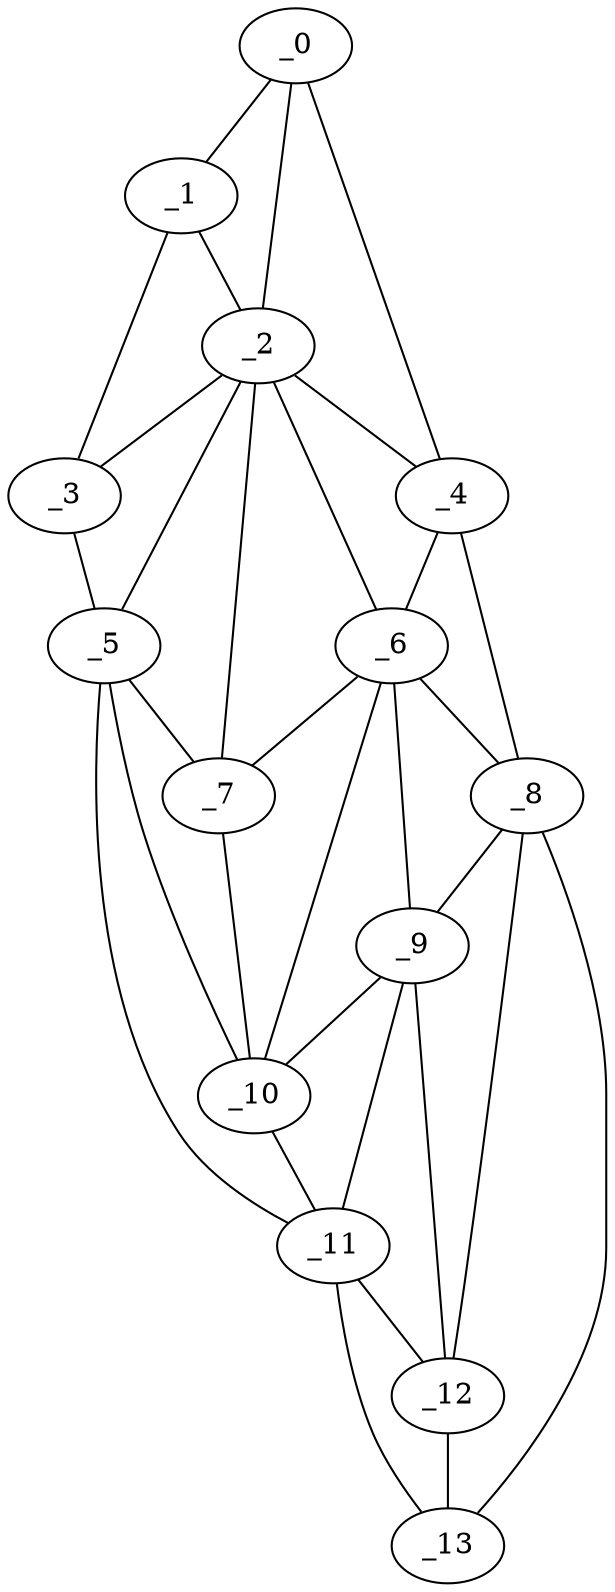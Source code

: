 graph "obj51__130.gxl" {
	_0	 [x=12,
		y=75];
	_1	 [x=16,
		y=81];
	_0 -- _1	 [valence=1];
	_2	 [x=46,
		y=84];
	_0 -- _2	 [valence=1];
	_4	 [x=54,
		y=2];
	_0 -- _4	 [valence=1];
	_1 -- _2	 [valence=2];
	_3	 [x=47,
		y=124];
	_1 -- _3	 [valence=1];
	_2 -- _3	 [valence=2];
	_2 -- _4	 [valence=1];
	_5	 [x=74,
		y=115];
	_2 -- _5	 [valence=1];
	_6	 [x=78,
		y=75];
	_2 -- _6	 [valence=2];
	_7	 [x=79,
		y=107];
	_2 -- _7	 [valence=2];
	_3 -- _5	 [valence=1];
	_4 -- _6	 [valence=2];
	_8	 [x=88,
		y=11];
	_4 -- _8	 [valence=1];
	_5 -- _7	 [valence=2];
	_10	 [x=90,
		y=107];
	_5 -- _10	 [valence=2];
	_11	 [x=113,
		y=98];
	_5 -- _11	 [valence=1];
	_6 -- _7	 [valence=1];
	_6 -- _8	 [valence=2];
	_9	 [x=90,
		y=71];
	_6 -- _9	 [valence=1];
	_6 -- _10	 [valence=2];
	_7 -- _10	 [valence=1];
	_8 -- _9	 [valence=2];
	_12	 [x=116,
		y=59];
	_8 -- _12	 [valence=1];
	_13	 [x=121,
		y=54];
	_8 -- _13	 [valence=1];
	_9 -- _10	 [valence=2];
	_9 -- _11	 [valence=2];
	_9 -- _12	 [valence=2];
	_10 -- _11	 [valence=2];
	_11 -- _12	 [valence=1];
	_11 -- _13	 [valence=1];
	_12 -- _13	 [valence=2];
}
